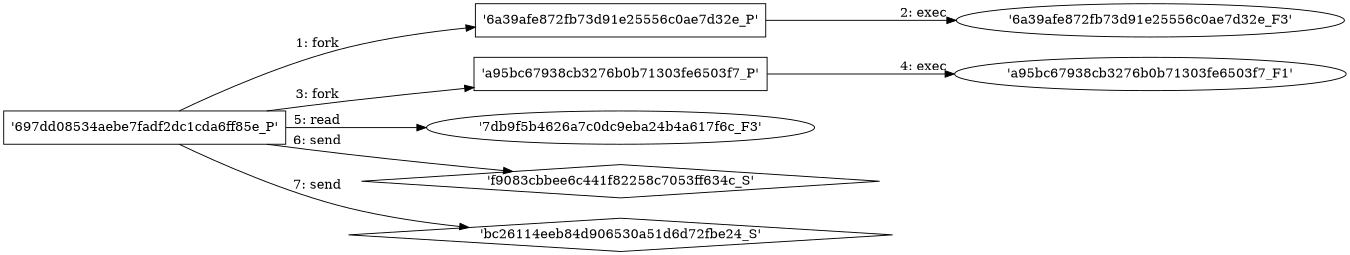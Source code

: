 digraph "D:\Learning\Paper\apt\基于CTI的攻击预警\Dataset\攻击图\ASGfromALLCTI\PLATINUM continues to evolve, find ways to maintain invisibility.dot" {
rankdir="LR"
size="9"
fixedsize="false"
splines="true"
nodesep=0.3
ranksep=0
fontsize=10
overlap="scalexy"
engine= "neato"
	"'697dd08534aebe7fadf2dc1cda6ff85e_P'" [node_type=Process shape=box]
	"'6a39afe872fb73d91e25556c0ae7d32e_P'" [node_type=Process shape=box]
	"'697dd08534aebe7fadf2dc1cda6ff85e_P'" -> "'6a39afe872fb73d91e25556c0ae7d32e_P'" [label="1: fork"]
	"'6a39afe872fb73d91e25556c0ae7d32e_P'" [node_type=Process shape=box]
	"'6a39afe872fb73d91e25556c0ae7d32e_F3'" [node_type=File shape=ellipse]
	"'6a39afe872fb73d91e25556c0ae7d32e_P'" -> "'6a39afe872fb73d91e25556c0ae7d32e_F3'" [label="2: exec"]
	"'697dd08534aebe7fadf2dc1cda6ff85e_P'" [node_type=Process shape=box]
	"'a95bc67938cb3276b0b71303fe6503f7_P'" [node_type=Process shape=box]
	"'697dd08534aebe7fadf2dc1cda6ff85e_P'" -> "'a95bc67938cb3276b0b71303fe6503f7_P'" [label="3: fork"]
	"'a95bc67938cb3276b0b71303fe6503f7_P'" [node_type=Process shape=box]
	"'a95bc67938cb3276b0b71303fe6503f7_F1'" [node_type=File shape=ellipse]
	"'a95bc67938cb3276b0b71303fe6503f7_P'" -> "'a95bc67938cb3276b0b71303fe6503f7_F1'" [label="4: exec"]
	"'7db9f5b4626a7c0dc9eba24b4a617f6c_F3'" [node_type=file shape=ellipse]
	"'697dd08534aebe7fadf2dc1cda6ff85e_P'" [node_type=Process shape=box]
	"'697dd08534aebe7fadf2dc1cda6ff85e_P'" -> "'7db9f5b4626a7c0dc9eba24b4a617f6c_F3'" [label="5: read"]
	"'f9083cbbee6c441f82258c7053ff634c_S'" [node_type=Socket shape=diamond]
	"'697dd08534aebe7fadf2dc1cda6ff85e_P'" [node_type=Process shape=box]
	"'697dd08534aebe7fadf2dc1cda6ff85e_P'" -> "'f9083cbbee6c441f82258c7053ff634c_S'" [label="6: send"]
	"'bc26114eeb84d906530a51d6d72fbe24_S'" [node_type=Socket shape=diamond]
	"'697dd08534aebe7fadf2dc1cda6ff85e_P'" [node_type=Process shape=box]
	"'697dd08534aebe7fadf2dc1cda6ff85e_P'" -> "'bc26114eeb84d906530a51d6d72fbe24_S'" [label="7: send"]
}
